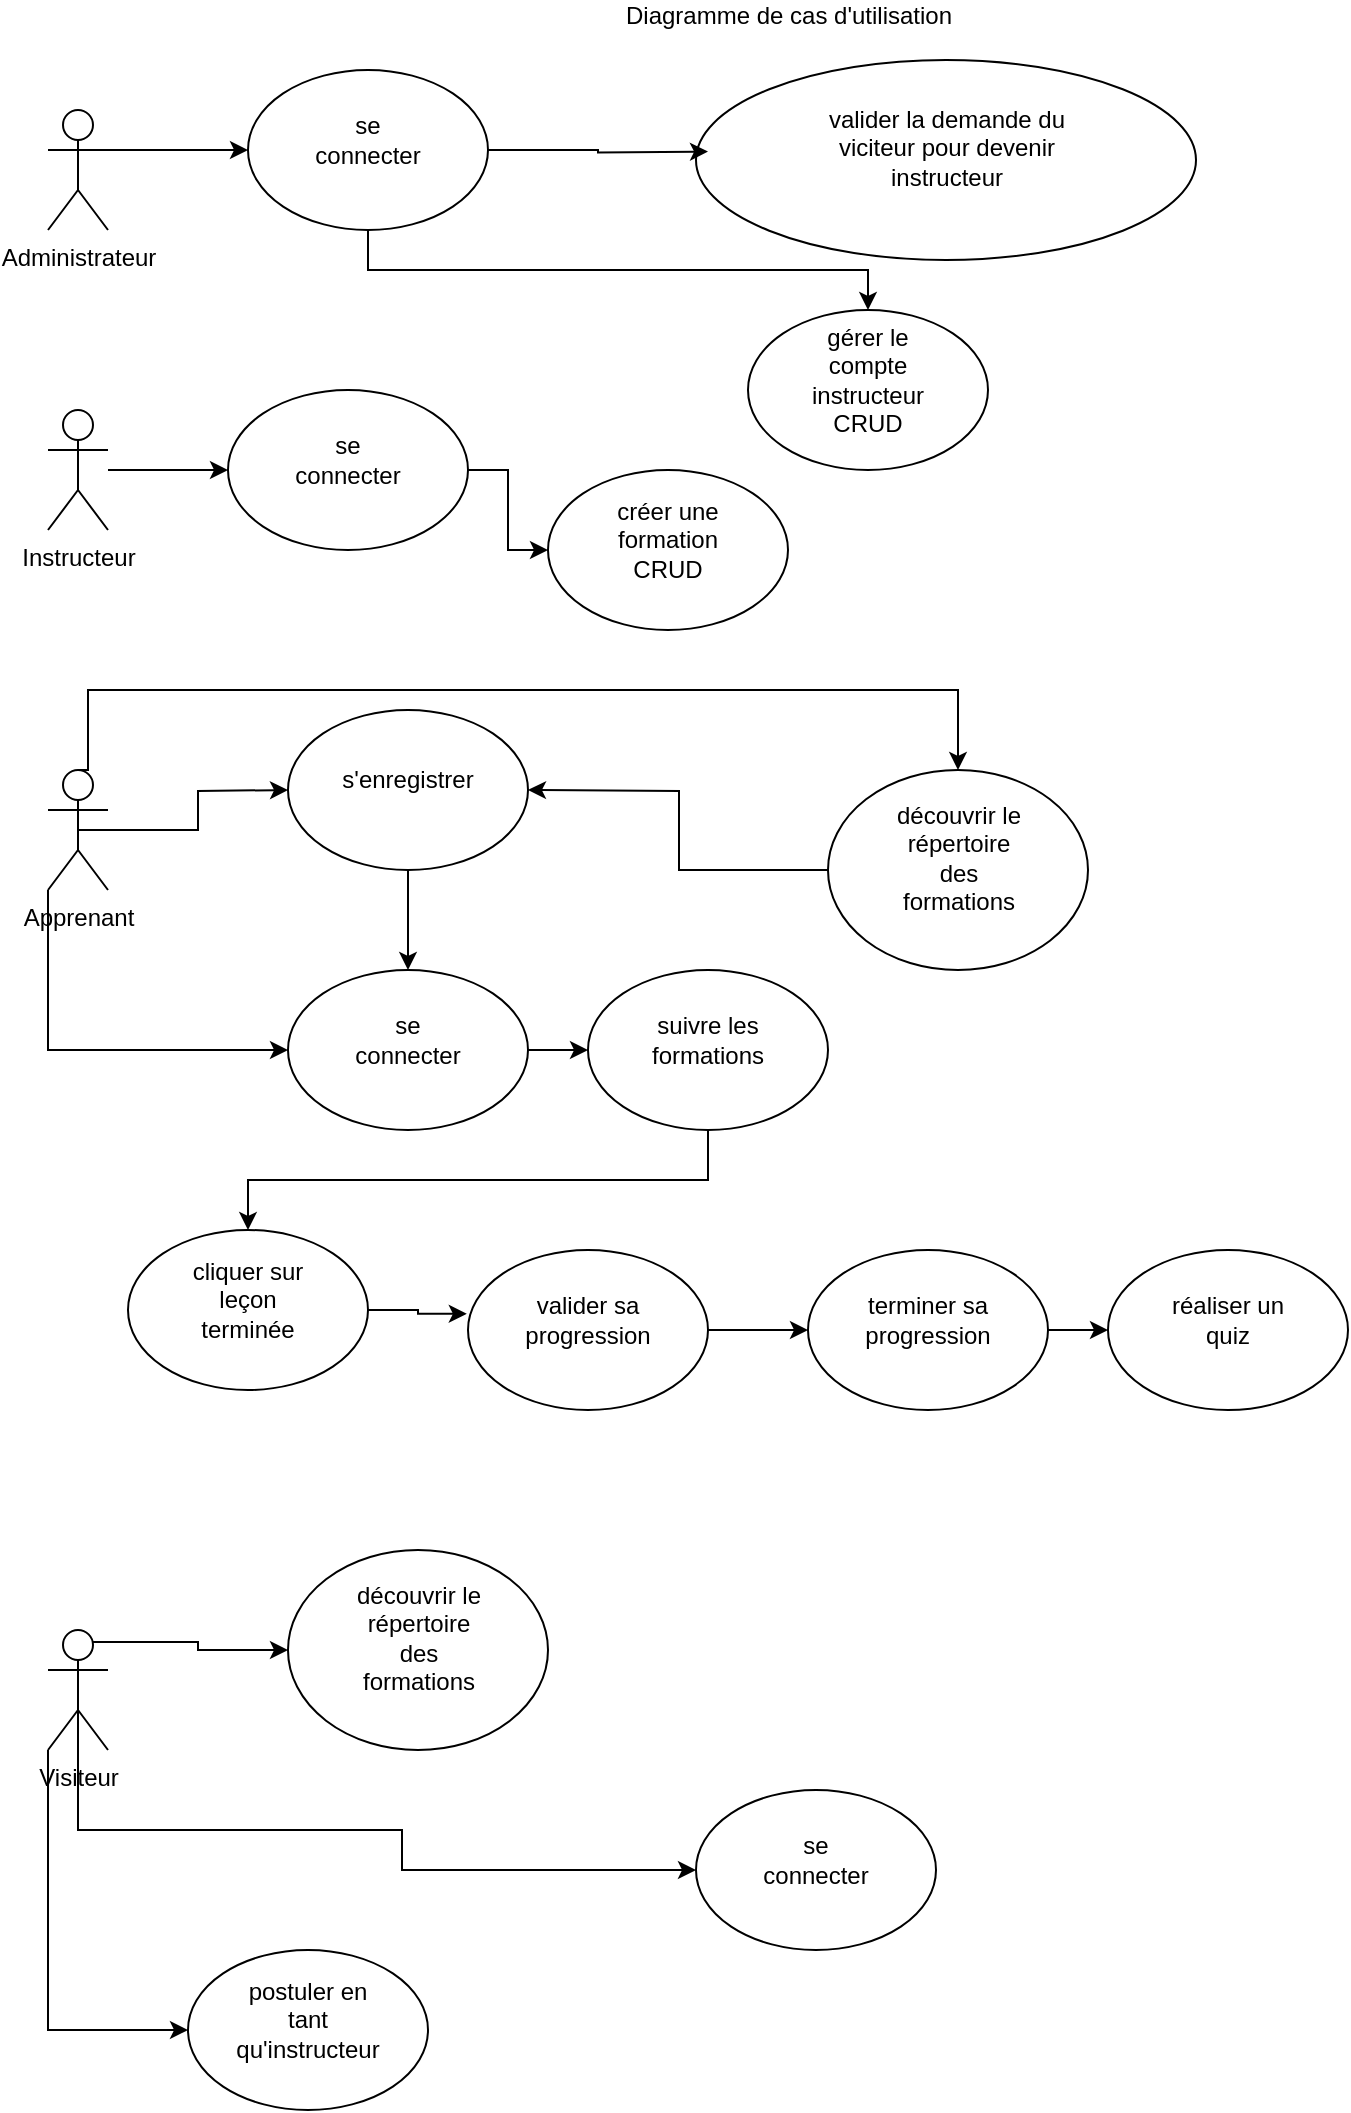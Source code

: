 <mxfile version="19.0.0" type="github">
  <diagram id="4P2TpbgXzhP-4KFeG8Nv" name="Page-1">
    <mxGraphModel dx="838" dy="506" grid="1" gridSize="10" guides="1" tooltips="1" connect="1" arrows="1" fold="1" page="1" pageScale="1" pageWidth="827" pageHeight="1169" math="0" shadow="0">
      <root>
        <mxCell id="0" />
        <mxCell id="1" parent="0" />
        <mxCell id="2" value="&lt;div&gt;Diagramme de cas d&#39;utilisation&lt;/div&gt;&lt;div&gt;&lt;br&gt;&lt;/div&gt;" style="text;html=1;resizable=0;autosize=1;align=center;verticalAlign=middle;points=[];fillColor=none;strokeColor=none;rounded=0;" parent="1" vertex="1">
          <mxGeometry x="370" y="15" width="180" height="30" as="geometry" />
        </mxCell>
        <mxCell id="oijMVtfoC-c7ZMny98bf-4" value="" style="group" vertex="1" connectable="0" parent="1">
          <mxGeometry x="180" y="210" width="120" height="80" as="geometry" />
        </mxCell>
        <mxCell id="oijMVtfoC-c7ZMny98bf-2" value="" style="ellipse;whiteSpace=wrap;html=1;" vertex="1" parent="oijMVtfoC-c7ZMny98bf-4">
          <mxGeometry width="120" height="80" as="geometry" />
        </mxCell>
        <mxCell id="oijMVtfoC-c7ZMny98bf-3" value="se connecter" style="text;html=1;strokeColor=none;fillColor=none;align=center;verticalAlign=middle;whiteSpace=wrap;rounded=0;" vertex="1" parent="oijMVtfoC-c7ZMny98bf-4">
          <mxGeometry x="30" y="20" width="60" height="30" as="geometry" />
        </mxCell>
        <mxCell id="oijMVtfoC-c7ZMny98bf-87" style="edgeStyle=orthogonalEdgeStyle;rounded=0;orthogonalLoop=1;jettySize=auto;html=1;exitX=0;exitY=1;exitDx=0;exitDy=0;exitPerimeter=0;" edge="1" parent="1" source="oijMVtfoC-c7ZMny98bf-5" target="oijMVtfoC-c7ZMny98bf-85">
          <mxGeometry relative="1" as="geometry">
            <mxPoint x="160" y="970.0" as="targetPoint" />
            <Array as="points">
              <mxPoint x="90" y="1030" />
            </Array>
          </mxGeometry>
        </mxCell>
        <mxCell id="oijMVtfoC-c7ZMny98bf-88" style="edgeStyle=orthogonalEdgeStyle;rounded=0;orthogonalLoop=1;jettySize=auto;html=1;exitX=0.75;exitY=0.1;exitDx=0;exitDy=0;exitPerimeter=0;entryX=0;entryY=0.5;entryDx=0;entryDy=0;" edge="1" parent="1" source="oijMVtfoC-c7ZMny98bf-5" target="oijMVtfoC-c7ZMny98bf-79">
          <mxGeometry relative="1" as="geometry" />
        </mxCell>
        <mxCell id="oijMVtfoC-c7ZMny98bf-89" style="edgeStyle=orthogonalEdgeStyle;rounded=0;orthogonalLoop=1;jettySize=auto;html=1;exitX=0.5;exitY=0.5;exitDx=0;exitDy=0;exitPerimeter=0;entryX=0;entryY=0.5;entryDx=0;entryDy=0;" edge="1" parent="1" source="oijMVtfoC-c7ZMny98bf-5" target="oijMVtfoC-c7ZMny98bf-82">
          <mxGeometry relative="1" as="geometry">
            <Array as="points">
              <mxPoint x="105" y="930" />
              <mxPoint x="267" y="930" />
              <mxPoint x="267" y="950" />
            </Array>
          </mxGeometry>
        </mxCell>
        <mxCell id="oijMVtfoC-c7ZMny98bf-5" value="Visiteur" style="shape=umlActor;verticalLabelPosition=bottom;verticalAlign=top;html=1;outlineConnect=0;" vertex="1" parent="1">
          <mxGeometry x="90" y="830" width="30" height="60" as="geometry" />
        </mxCell>
        <mxCell id="oijMVtfoC-c7ZMny98bf-15" style="edgeStyle=orthogonalEdgeStyle;rounded=0;orthogonalLoop=1;jettySize=auto;html=1;entryX=0;entryY=0.5;entryDx=0;entryDy=0;" edge="1" parent="1" source="oijMVtfoC-c7ZMny98bf-10" target="oijMVtfoC-c7ZMny98bf-2">
          <mxGeometry relative="1" as="geometry" />
        </mxCell>
        <mxCell id="oijMVtfoC-c7ZMny98bf-10" value="Instructeur" style="shape=umlActor;verticalLabelPosition=bottom;verticalAlign=top;html=1;outlineConnect=0;" vertex="1" parent="1">
          <mxGeometry x="90" y="220" width="30" height="60" as="geometry" />
        </mxCell>
        <mxCell id="oijMVtfoC-c7ZMny98bf-25" style="edgeStyle=orthogonalEdgeStyle;rounded=0;orthogonalLoop=1;jettySize=auto;html=1;exitX=1;exitY=0.333;exitDx=0;exitDy=0;exitPerimeter=0;entryX=0;entryY=0.5;entryDx=0;entryDy=0;" edge="1" parent="1" source="oijMVtfoC-c7ZMny98bf-12" target="oijMVtfoC-c7ZMny98bf-19">
          <mxGeometry relative="1" as="geometry" />
        </mxCell>
        <mxCell id="oijMVtfoC-c7ZMny98bf-12" value="Administrateur" style="shape=umlActor;verticalLabelPosition=bottom;verticalAlign=top;html=1;outlineConnect=0;" vertex="1" parent="1">
          <mxGeometry x="90" y="70" width="30" height="60" as="geometry" />
        </mxCell>
        <mxCell id="oijMVtfoC-c7ZMny98bf-46" style="edgeStyle=orthogonalEdgeStyle;rounded=0;orthogonalLoop=1;jettySize=auto;html=1;exitX=0.5;exitY=0.5;exitDx=0;exitDy=0;exitPerimeter=0;" edge="1" parent="1" source="oijMVtfoC-c7ZMny98bf-13">
          <mxGeometry relative="1" as="geometry">
            <mxPoint x="210" y="410" as="targetPoint" />
          </mxGeometry>
        </mxCell>
        <mxCell id="oijMVtfoC-c7ZMny98bf-48" style="edgeStyle=orthogonalEdgeStyle;rounded=0;orthogonalLoop=1;jettySize=auto;html=1;exitX=0;exitY=1;exitDx=0;exitDy=0;exitPerimeter=0;entryX=0;entryY=0.5;entryDx=0;entryDy=0;" edge="1" parent="1" source="oijMVtfoC-c7ZMny98bf-13" target="oijMVtfoC-c7ZMny98bf-42">
          <mxGeometry relative="1" as="geometry" />
        </mxCell>
        <mxCell id="oijMVtfoC-c7ZMny98bf-13" value="Apprenant " style="shape=umlActor;verticalLabelPosition=bottom;verticalAlign=top;html=1;outlineConnect=0;" vertex="1" parent="1">
          <mxGeometry x="90" y="400" width="30" height="60" as="geometry" />
        </mxCell>
        <mxCell id="oijMVtfoC-c7ZMny98bf-18" value="" style="group" vertex="1" connectable="0" parent="1">
          <mxGeometry x="190" y="50" width="120" height="80" as="geometry" />
        </mxCell>
        <mxCell id="oijMVtfoC-c7ZMny98bf-19" value="" style="ellipse;whiteSpace=wrap;html=1;" vertex="1" parent="oijMVtfoC-c7ZMny98bf-18">
          <mxGeometry width="120" height="80" as="geometry" />
        </mxCell>
        <mxCell id="oijMVtfoC-c7ZMny98bf-20" value="se connecter" style="text;html=1;strokeColor=none;fillColor=none;align=center;verticalAlign=middle;whiteSpace=wrap;rounded=0;" vertex="1" parent="oijMVtfoC-c7ZMny98bf-18">
          <mxGeometry x="30" y="20" width="60" height="30" as="geometry" />
        </mxCell>
        <mxCell id="oijMVtfoC-c7ZMny98bf-22" value="" style="group" vertex="1" connectable="0" parent="1">
          <mxGeometry x="210" y="370" width="120" height="80" as="geometry" />
        </mxCell>
        <mxCell id="oijMVtfoC-c7ZMny98bf-23" value="" style="ellipse;whiteSpace=wrap;html=1;" vertex="1" parent="oijMVtfoC-c7ZMny98bf-22">
          <mxGeometry width="120" height="80" as="geometry" />
        </mxCell>
        <mxCell id="oijMVtfoC-c7ZMny98bf-24" value="s&#39;enregistrer" style="text;html=1;strokeColor=none;fillColor=none;align=center;verticalAlign=middle;whiteSpace=wrap;rounded=0;" vertex="1" parent="oijMVtfoC-c7ZMny98bf-22">
          <mxGeometry x="30" y="20" width="60" height="30" as="geometry" />
        </mxCell>
        <mxCell id="oijMVtfoC-c7ZMny98bf-26" value="" style="group" vertex="1" connectable="0" parent="1">
          <mxGeometry x="440" y="170" width="120" height="80" as="geometry" />
        </mxCell>
        <mxCell id="oijMVtfoC-c7ZMny98bf-27" value="" style="ellipse;whiteSpace=wrap;html=1;" vertex="1" parent="oijMVtfoC-c7ZMny98bf-26">
          <mxGeometry width="120" height="80" as="geometry" />
        </mxCell>
        <mxCell id="oijMVtfoC-c7ZMny98bf-28" value="gérer le compte instructeur CRUD" style="text;html=1;strokeColor=none;fillColor=none;align=center;verticalAlign=middle;whiteSpace=wrap;rounded=0;" vertex="1" parent="oijMVtfoC-c7ZMny98bf-26">
          <mxGeometry x="30" y="20" width="60" height="30" as="geometry" />
        </mxCell>
        <mxCell id="oijMVtfoC-c7ZMny98bf-29" value="" style="group" vertex="1" connectable="0" parent="1">
          <mxGeometry x="414" y="45" width="250" height="100" as="geometry" />
        </mxCell>
        <mxCell id="oijMVtfoC-c7ZMny98bf-30" value="" style="ellipse;whiteSpace=wrap;html=1;" vertex="1" parent="oijMVtfoC-c7ZMny98bf-29">
          <mxGeometry width="250.0" height="100" as="geometry" />
        </mxCell>
        <mxCell id="oijMVtfoC-c7ZMny98bf-31" value="valider la demande du viciteur pour devenir instructeur" style="text;html=1;strokeColor=none;fillColor=none;align=center;verticalAlign=middle;whiteSpace=wrap;rounded=0;" vertex="1" parent="oijMVtfoC-c7ZMny98bf-29">
          <mxGeometry x="62.5" y="25" width="125.0" height="37.5" as="geometry" />
        </mxCell>
        <mxCell id="oijMVtfoC-c7ZMny98bf-34" style="edgeStyle=orthogonalEdgeStyle;rounded=0;orthogonalLoop=1;jettySize=auto;html=1;exitX=1;exitY=0.5;exitDx=0;exitDy=0;" edge="1" parent="1" source="oijMVtfoC-c7ZMny98bf-19">
          <mxGeometry relative="1" as="geometry">
            <mxPoint x="420" y="90.769" as="targetPoint" />
          </mxGeometry>
        </mxCell>
        <mxCell id="oijMVtfoC-c7ZMny98bf-35" style="edgeStyle=orthogonalEdgeStyle;rounded=0;orthogonalLoop=1;jettySize=auto;html=1;exitX=0.5;exitY=1;exitDx=0;exitDy=0;" edge="1" parent="1" source="oijMVtfoC-c7ZMny98bf-19" target="oijMVtfoC-c7ZMny98bf-27">
          <mxGeometry relative="1" as="geometry" />
        </mxCell>
        <mxCell id="oijMVtfoC-c7ZMny98bf-36" value="" style="group" vertex="1" connectable="0" parent="1">
          <mxGeometry x="340" y="250" width="120" height="80" as="geometry" />
        </mxCell>
        <mxCell id="oijMVtfoC-c7ZMny98bf-37" value="" style="ellipse;whiteSpace=wrap;html=1;" vertex="1" parent="oijMVtfoC-c7ZMny98bf-36">
          <mxGeometry width="120" height="80" as="geometry" />
        </mxCell>
        <mxCell id="oijMVtfoC-c7ZMny98bf-38" value="créer une formation CRUD" style="text;html=1;strokeColor=none;fillColor=none;align=center;verticalAlign=middle;whiteSpace=wrap;rounded=0;" vertex="1" parent="oijMVtfoC-c7ZMny98bf-36">
          <mxGeometry x="30" y="20" width="60" height="30" as="geometry" />
        </mxCell>
        <mxCell id="oijMVtfoC-c7ZMny98bf-41" value="" style="group" vertex="1" connectable="0" parent="1">
          <mxGeometry x="210" y="500" width="120" height="80" as="geometry" />
        </mxCell>
        <mxCell id="oijMVtfoC-c7ZMny98bf-42" value="" style="ellipse;whiteSpace=wrap;html=1;" vertex="1" parent="oijMVtfoC-c7ZMny98bf-41">
          <mxGeometry width="120" height="80" as="geometry" />
        </mxCell>
        <mxCell id="oijMVtfoC-c7ZMny98bf-43" value="se connecter" style="text;html=1;strokeColor=none;fillColor=none;align=center;verticalAlign=middle;whiteSpace=wrap;rounded=0;" vertex="1" parent="oijMVtfoC-c7ZMny98bf-41">
          <mxGeometry x="30" y="20" width="60" height="30" as="geometry" />
        </mxCell>
        <mxCell id="oijMVtfoC-c7ZMny98bf-47" style="edgeStyle=orthogonalEdgeStyle;rounded=0;orthogonalLoop=1;jettySize=auto;html=1;exitX=0.5;exitY=1;exitDx=0;exitDy=0;entryX=0.5;entryY=0;entryDx=0;entryDy=0;" edge="1" parent="1" source="oijMVtfoC-c7ZMny98bf-23" target="oijMVtfoC-c7ZMny98bf-42">
          <mxGeometry relative="1" as="geometry" />
        </mxCell>
        <mxCell id="oijMVtfoC-c7ZMny98bf-49" value="" style="group" vertex="1" connectable="0" parent="1">
          <mxGeometry x="360" y="500" width="120" height="80" as="geometry" />
        </mxCell>
        <mxCell id="oijMVtfoC-c7ZMny98bf-50" value="" style="ellipse;whiteSpace=wrap;html=1;" vertex="1" parent="oijMVtfoC-c7ZMny98bf-49">
          <mxGeometry width="120" height="80" as="geometry" />
        </mxCell>
        <mxCell id="oijMVtfoC-c7ZMny98bf-51" value="suivre les formations" style="text;html=1;strokeColor=none;fillColor=none;align=center;verticalAlign=middle;whiteSpace=wrap;rounded=0;" vertex="1" parent="oijMVtfoC-c7ZMny98bf-49">
          <mxGeometry x="30" y="20" width="60" height="30" as="geometry" />
        </mxCell>
        <mxCell id="oijMVtfoC-c7ZMny98bf-52" style="edgeStyle=orthogonalEdgeStyle;rounded=0;orthogonalLoop=1;jettySize=auto;html=1;exitX=1;exitY=0.5;exitDx=0;exitDy=0;" edge="1" parent="1" source="oijMVtfoC-c7ZMny98bf-42" target="oijMVtfoC-c7ZMny98bf-50">
          <mxGeometry relative="1" as="geometry" />
        </mxCell>
        <mxCell id="oijMVtfoC-c7ZMny98bf-53" value="" style="group" vertex="1" connectable="0" parent="1">
          <mxGeometry x="130" y="630" width="120" height="80" as="geometry" />
        </mxCell>
        <mxCell id="oijMVtfoC-c7ZMny98bf-54" value="" style="ellipse;whiteSpace=wrap;html=1;" vertex="1" parent="oijMVtfoC-c7ZMny98bf-53">
          <mxGeometry width="120" height="80" as="geometry" />
        </mxCell>
        <mxCell id="oijMVtfoC-c7ZMny98bf-55" value="cliquer sur leçon terminée" style="text;html=1;strokeColor=none;fillColor=none;align=center;verticalAlign=middle;whiteSpace=wrap;rounded=0;" vertex="1" parent="oijMVtfoC-c7ZMny98bf-53">
          <mxGeometry x="30" y="20" width="60" height="30" as="geometry" />
        </mxCell>
        <mxCell id="oijMVtfoC-c7ZMny98bf-56" style="edgeStyle=orthogonalEdgeStyle;rounded=0;orthogonalLoop=1;jettySize=auto;html=1;exitX=0.5;exitY=1;exitDx=0;exitDy=0;entryX=0.5;entryY=0;entryDx=0;entryDy=0;" edge="1" parent="1" source="oijMVtfoC-c7ZMny98bf-50" target="oijMVtfoC-c7ZMny98bf-54">
          <mxGeometry relative="1" as="geometry" />
        </mxCell>
        <mxCell id="oijMVtfoC-c7ZMny98bf-57" value="" style="group" vertex="1" connectable="0" parent="1">
          <mxGeometry x="300" y="640" width="120" height="80" as="geometry" />
        </mxCell>
        <mxCell id="oijMVtfoC-c7ZMny98bf-58" value="" style="ellipse;whiteSpace=wrap;html=1;" vertex="1" parent="oijMVtfoC-c7ZMny98bf-57">
          <mxGeometry width="120" height="80" as="geometry" />
        </mxCell>
        <mxCell id="oijMVtfoC-c7ZMny98bf-59" value="valider sa progression" style="text;html=1;strokeColor=none;fillColor=none;align=center;verticalAlign=middle;whiteSpace=wrap;rounded=0;" vertex="1" parent="oijMVtfoC-c7ZMny98bf-57">
          <mxGeometry x="30" y="20" width="60" height="30" as="geometry" />
        </mxCell>
        <mxCell id="oijMVtfoC-c7ZMny98bf-61" style="edgeStyle=orthogonalEdgeStyle;rounded=0;orthogonalLoop=1;jettySize=auto;html=1;exitX=1;exitY=0.5;exitDx=0;exitDy=0;entryX=-0.005;entryY=0.399;entryDx=0;entryDy=0;entryPerimeter=0;" edge="1" parent="1" source="oijMVtfoC-c7ZMny98bf-54" target="oijMVtfoC-c7ZMny98bf-58">
          <mxGeometry relative="1" as="geometry" />
        </mxCell>
        <mxCell id="oijMVtfoC-c7ZMny98bf-62" value="" style="group" vertex="1" connectable="0" parent="1">
          <mxGeometry x="470" y="640" width="120" height="80" as="geometry" />
        </mxCell>
        <mxCell id="oijMVtfoC-c7ZMny98bf-63" value="" style="ellipse;whiteSpace=wrap;html=1;" vertex="1" parent="oijMVtfoC-c7ZMny98bf-62">
          <mxGeometry width="120" height="80" as="geometry" />
        </mxCell>
        <mxCell id="oijMVtfoC-c7ZMny98bf-64" value="terminer sa progression" style="text;html=1;strokeColor=none;fillColor=none;align=center;verticalAlign=middle;whiteSpace=wrap;rounded=0;" vertex="1" parent="oijMVtfoC-c7ZMny98bf-62">
          <mxGeometry x="30" y="20" width="60" height="30" as="geometry" />
        </mxCell>
        <mxCell id="oijMVtfoC-c7ZMny98bf-66" style="edgeStyle=orthogonalEdgeStyle;rounded=0;orthogonalLoop=1;jettySize=auto;html=1;exitX=1;exitY=0.5;exitDx=0;exitDy=0;entryX=0;entryY=0.5;entryDx=0;entryDy=0;" edge="1" parent="1" source="oijMVtfoC-c7ZMny98bf-58" target="oijMVtfoC-c7ZMny98bf-63">
          <mxGeometry relative="1" as="geometry" />
        </mxCell>
        <mxCell id="oijMVtfoC-c7ZMny98bf-67" value="" style="group" vertex="1" connectable="0" parent="1">
          <mxGeometry x="480" y="400" width="130" height="100" as="geometry" />
        </mxCell>
        <mxCell id="oijMVtfoC-c7ZMny98bf-68" value="" style="ellipse;whiteSpace=wrap;html=1;" vertex="1" parent="oijMVtfoC-c7ZMny98bf-67">
          <mxGeometry width="130" height="100" as="geometry" />
        </mxCell>
        <mxCell id="oijMVtfoC-c7ZMny98bf-69" value="découvrir le répertoire des formations" style="text;html=1;strokeColor=none;fillColor=none;align=center;verticalAlign=middle;whiteSpace=wrap;rounded=0;" vertex="1" parent="oijMVtfoC-c7ZMny98bf-67">
          <mxGeometry x="32.5" y="25" width="65" height="37.5" as="geometry" />
        </mxCell>
        <mxCell id="oijMVtfoC-c7ZMny98bf-72" style="edgeStyle=orthogonalEdgeStyle;rounded=0;orthogonalLoop=1;jettySize=auto;html=1;entryX=0.5;entryY=0;entryDx=0;entryDy=0;exitX=0.5;exitY=0;exitDx=0;exitDy=0;exitPerimeter=0;" edge="1" parent="1" source="oijMVtfoC-c7ZMny98bf-13" target="oijMVtfoC-c7ZMny98bf-68">
          <mxGeometry relative="1" as="geometry">
            <mxPoint x="390" y="440" as="targetPoint" />
            <mxPoint x="110" y="390" as="sourcePoint" />
            <Array as="points">
              <mxPoint x="110" y="400" />
              <mxPoint x="110" y="360" />
              <mxPoint x="545" y="360" />
            </Array>
          </mxGeometry>
        </mxCell>
        <mxCell id="oijMVtfoC-c7ZMny98bf-73" style="edgeStyle=orthogonalEdgeStyle;rounded=0;orthogonalLoop=1;jettySize=auto;html=1;exitX=0;exitY=0.5;exitDx=0;exitDy=0;" edge="1" parent="1" source="oijMVtfoC-c7ZMny98bf-68">
          <mxGeometry relative="1" as="geometry">
            <mxPoint x="330" y="410" as="targetPoint" />
          </mxGeometry>
        </mxCell>
        <mxCell id="oijMVtfoC-c7ZMny98bf-74" value="" style="group" vertex="1" connectable="0" parent="1">
          <mxGeometry x="620" y="640" width="120" height="80" as="geometry" />
        </mxCell>
        <mxCell id="oijMVtfoC-c7ZMny98bf-75" value="" style="ellipse;whiteSpace=wrap;html=1;" vertex="1" parent="oijMVtfoC-c7ZMny98bf-74">
          <mxGeometry width="120" height="80" as="geometry" />
        </mxCell>
        <mxCell id="oijMVtfoC-c7ZMny98bf-76" value="réaliser un quiz" style="text;html=1;strokeColor=none;fillColor=none;align=center;verticalAlign=middle;whiteSpace=wrap;rounded=0;" vertex="1" parent="oijMVtfoC-c7ZMny98bf-74">
          <mxGeometry x="30" y="20" width="60" height="30" as="geometry" />
        </mxCell>
        <mxCell id="oijMVtfoC-c7ZMny98bf-77" style="edgeStyle=orthogonalEdgeStyle;rounded=0;orthogonalLoop=1;jettySize=auto;html=1;exitX=1;exitY=0.5;exitDx=0;exitDy=0;" edge="1" parent="1" source="oijMVtfoC-c7ZMny98bf-63">
          <mxGeometry relative="1" as="geometry">
            <mxPoint x="620" y="680.316" as="targetPoint" />
          </mxGeometry>
        </mxCell>
        <mxCell id="oijMVtfoC-c7ZMny98bf-78" value="" style="group" vertex="1" connectable="0" parent="1">
          <mxGeometry x="210" y="790" width="130" height="100" as="geometry" />
        </mxCell>
        <mxCell id="oijMVtfoC-c7ZMny98bf-79" value="" style="ellipse;whiteSpace=wrap;html=1;" vertex="1" parent="oijMVtfoC-c7ZMny98bf-78">
          <mxGeometry width="130" height="100" as="geometry" />
        </mxCell>
        <mxCell id="oijMVtfoC-c7ZMny98bf-80" value="découvrir le répertoire des formations" style="text;html=1;strokeColor=none;fillColor=none;align=center;verticalAlign=middle;whiteSpace=wrap;rounded=0;" vertex="1" parent="oijMVtfoC-c7ZMny98bf-78">
          <mxGeometry x="32.5" y="25" width="65" height="37.5" as="geometry" />
        </mxCell>
        <mxCell id="oijMVtfoC-c7ZMny98bf-81" value="" style="group" vertex="1" connectable="0" parent="1">
          <mxGeometry x="414" y="910" width="120" height="80" as="geometry" />
        </mxCell>
        <mxCell id="oijMVtfoC-c7ZMny98bf-82" value="" style="ellipse;whiteSpace=wrap;html=1;" vertex="1" parent="oijMVtfoC-c7ZMny98bf-81">
          <mxGeometry width="120" height="80" as="geometry" />
        </mxCell>
        <mxCell id="oijMVtfoC-c7ZMny98bf-83" value="se connecter" style="text;html=1;strokeColor=none;fillColor=none;align=center;verticalAlign=middle;whiteSpace=wrap;rounded=0;" vertex="1" parent="oijMVtfoC-c7ZMny98bf-81">
          <mxGeometry x="30" y="20" width="60" height="30" as="geometry" />
        </mxCell>
        <mxCell id="oijMVtfoC-c7ZMny98bf-84" value="" style="group" vertex="1" connectable="0" parent="1">
          <mxGeometry x="160" y="990" width="120" height="80" as="geometry" />
        </mxCell>
        <mxCell id="oijMVtfoC-c7ZMny98bf-85" value="" style="ellipse;whiteSpace=wrap;html=1;" vertex="1" parent="oijMVtfoC-c7ZMny98bf-84">
          <mxGeometry width="120" height="80" as="geometry" />
        </mxCell>
        <mxCell id="oijMVtfoC-c7ZMny98bf-86" value="postuler en tant qu&#39;instructeur" style="text;html=1;strokeColor=none;fillColor=none;align=center;verticalAlign=middle;whiteSpace=wrap;rounded=0;" vertex="1" parent="oijMVtfoC-c7ZMny98bf-84">
          <mxGeometry x="30" y="20" width="60" height="30" as="geometry" />
        </mxCell>
        <mxCell id="oijMVtfoC-c7ZMny98bf-90" style="edgeStyle=orthogonalEdgeStyle;rounded=0;orthogonalLoop=1;jettySize=auto;html=1;exitX=1;exitY=0.5;exitDx=0;exitDy=0;entryX=0;entryY=0.5;entryDx=0;entryDy=0;" edge="1" parent="1" source="oijMVtfoC-c7ZMny98bf-2" target="oijMVtfoC-c7ZMny98bf-37">
          <mxGeometry relative="1" as="geometry" />
        </mxCell>
      </root>
    </mxGraphModel>
  </diagram>
</mxfile>

